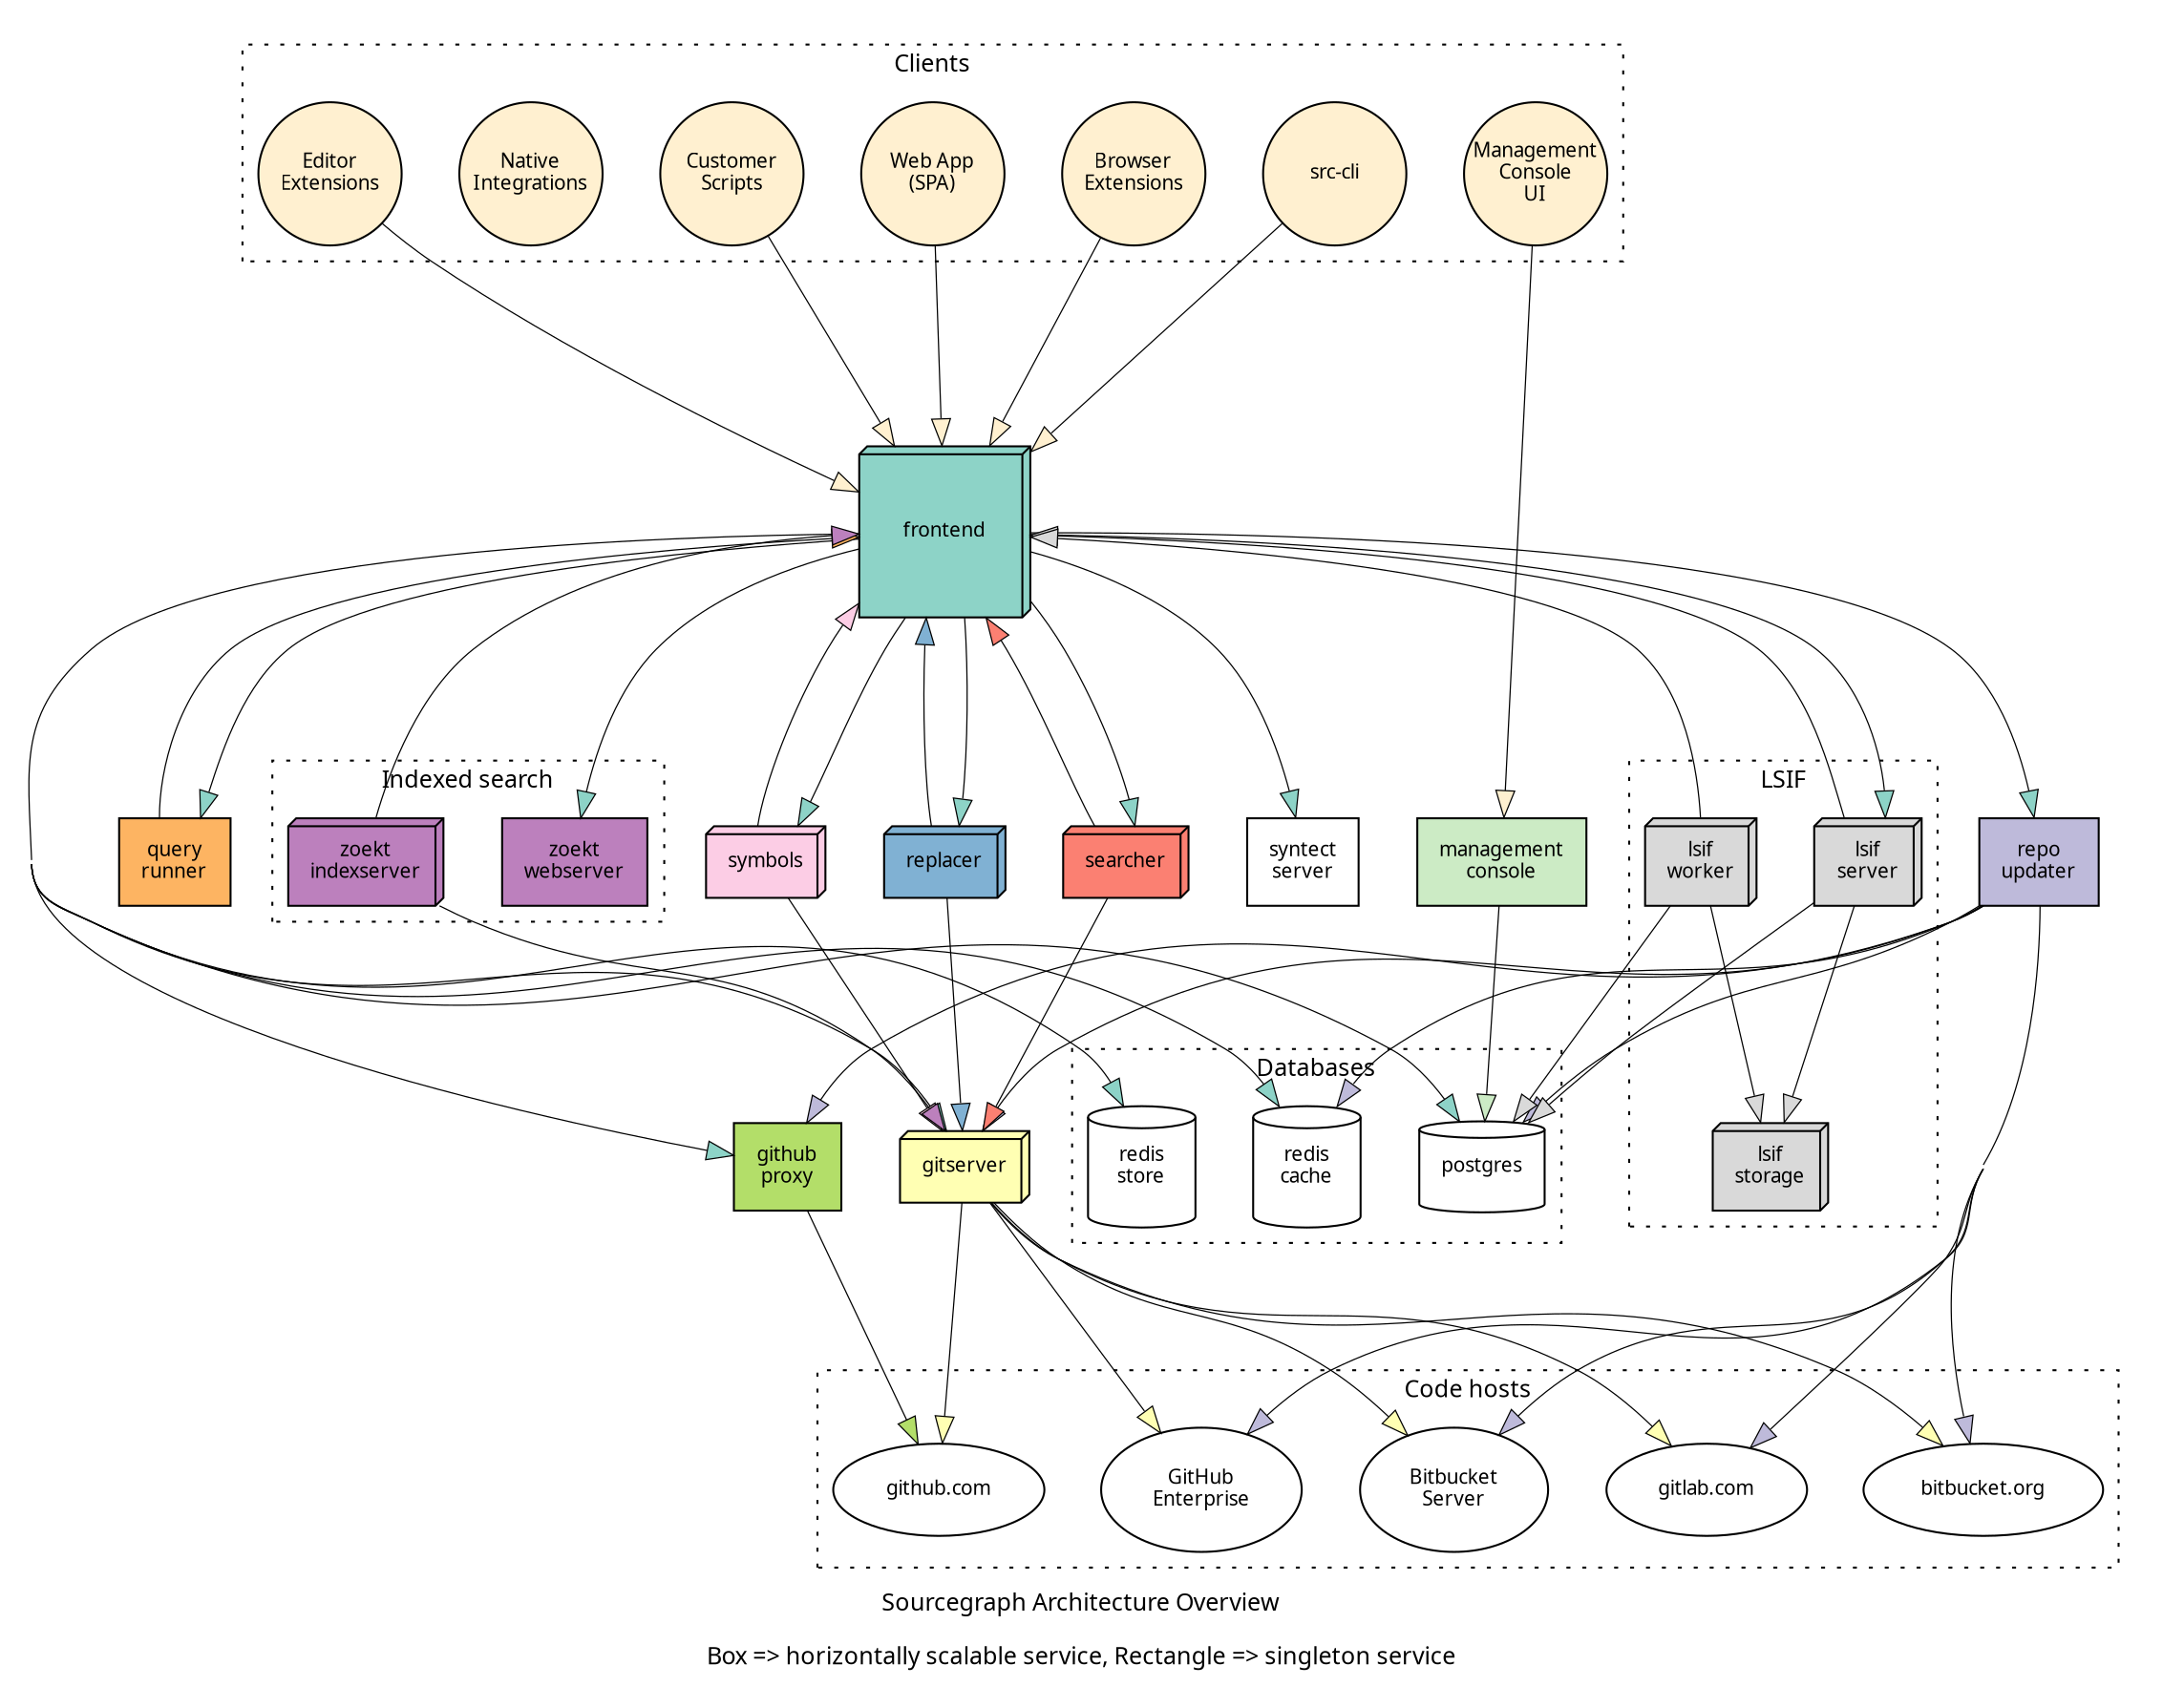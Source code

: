 digraph architecture {
    label="Sourcegraph Architecture Overview\n\nBox => horizontally scalable service, Rectangle => singleton service"
    rankdir=TD
    ratio=fill
    concentrate=true
    ranksep=1.4
    nodesep=0.4
    stylesheet="/assets/architecture.css"

    graph [
        fontname="Iosevka"
        fontsize=12
        pad=0.2
    ]

    node [
        colorscheme="set312"
        style="filled"
        fillcolor="white"
        shape="rectangle"
        fontname="Iosevka"
        fontsize=10
        margin=0.15
        target="_blank"
    ]

    edge [
        colorscheme="set312"
        penwidth=0.6
        arrowtail=invis
        arrowsize=1.35
    ]

    frontend [
        fixedsize=true
        width=1.2
        height=1.2
        shape="box3d"
        label="frontend"
        fillcolor="1"
        URL="https://github.com/sourcegraph/sourcegraph/tree/master/cmd/frontend"
    ]

    subgraph cluster_services {
        graph [style="invis"]
        rank=same
        gitserver [
            label="gitserver"
            fillcolor="2"
            shape="box3d"
            URL="https://github.com/sourcegraph/sourcegraph/tree/master/cmd/gitserver"
        ]
        repo_updater [
            label="repo\nupdater"
            fillcolor="3"
            URL="https://github.com/sourcegraph/sourcegraph/tree/master/cmd/repo-updater"
        ]
        searcher [
            label="searcher"
            fillcolor="4"
            shape="box3d"
            URL="https://github.com/sourcegraph/sourcegraph/tree/master/cmd/searcher"
        ]
        replacer [
            label="replacer"
            fillcolor="5"
            shape="box3d"
            URL="https://github.com/sourcegraph/sourcegraph/tree/master/cmd/replacer"
        ]
        query_runner [
            label="query\nrunner"
            fillcolor="6"
            URL="https://github.com/sourcegraph/sourcegraph/tree/master/cmd/query-runner"
        ]
        github_proxy [
            label="github\nproxy"
            fillcolor="7"
            URL="https://github.com/sourcegraph/sourcegraph/tree/master/cmd/github-proxy"
        ]
        syntect_server [
            label="syntect\nserver"
            URL="https://github.com/sourcegraph/syntect_server"
        ]
        management_console [
            label="management\nconsole"
            fillcolor="11"
            URL="https://github.com/sourcegraph/sourcegraph/tree/master/cmd/management-console"
        ]
        symbols [
            label="symbols"
            fillcolor="8"
            shape="box3d"
            URL="https://github.com/sourcegraph/sourcegraph/tree/master/cmd/symbols"
        ]

        subgraph cluster_lsif {
            label="LSIF"
            rank="same"
            graph [style="dotted"]
            node [
                fillcolor="9"
                shape="box3d"
            ]

            lsif_server [
                label="lsif\nserver"
                URL="https://github.com/sourcegraph/sourcegraph/tree/master/lsif/src/server"
            ]
            lsif_worker [
                label="lsif\nworker"
                URL="https://github.com/sourcegraph/sourcegraph/tree/master/lsif/src/worker"
            ]
            lsif_storage [
                label="lsif\nstorage"
                URL="https://github.com/sourcegraph/sourcegraph/tree/master/lsif/src/storage"
            ]
        }

        subgraph cluster_zoekt {
            label="Indexed search"
            rank="same"
            graph [style="dotted"]
            node [fillcolor="10"]

            zoekt_webserver [
                label="zoekt\nwebserver"
                URL="https://github.com/sourcegraph/zoekt/tree/master/cmd/zoekt-webserver"
            ]
            zoekt_indexserver [
                label="zoekt\nindexserver"
                shape="box3d"
                URL="https://github.com/sourcegraph/zoekt/tree/master/cmd/zoekt-sourcegraph-indexserver"
            ]
        }

        subgraph cluster_databases {
            label="Databases"
            rank="same"
            graph [style="dotted"]
            node [shape="cylinder"]

            redis_cache [label="redis\ncache"]
            redis_store [label="redis\nstore"]
            postgres [label="postgres"]
        }
    }

    subgraph cluster_codehosts {
        label="Code hosts"
        rank="same"
        graph [style="dotted"]
        node  [shape="oval"]

        github_dot_com [label="github.com"]
        gitlab_dot_com [label="gitlab.com"]
        bitbucket_cloud [label="bitbucket.org"]
        github_enterprise [label="GitHub\nEnterprise"]
        bitbucket_server [label="Bitbucket\nServer"]
    }

    subgraph cluster_clients {
        label="Clients"
        graph [style="dotted"]
        node [shape="circle" fixedsize="true" width="1" fillcolor="#fff0d0"]
        src_cli [label="src-cli" URL="https://github.com/sourcegraph/src-cli"]
        browser_ext [label="Browser\nExtensions" URL="https://github.com/sourcegraph/sourcegraph/tree/master/browser/"]
        web_app [label="Web App\n(SPA)" URL="https://github.com/sourcegraph/sourcegraph/tree/master/web"]
        customer_scripts [label="Customer\nScripts"]
        editor_ext [label="Editor\nExtensions"]
        native_integrations [label="Native\nIntegrations"]
        management_console_ui [label="Management\nConsole\nUI"]
    }

    frontend -> {
        gitserver
        query_runner
        searcher
        replacer
        repo_updater
        github_proxy
        zoekt_webserver
        postgres
        redis_cache
        redis_store
        syntect_server
        lsif_server
        symbols
    } [
        fillcolor="1"
    ]

    searcher -> {
        frontend,
        gitserver
    } [
        fillcolor="4"
    ]

    replacer -> {
        frontend
        gitserver
    } [
        fillcolor="5"
    ]

    management_console -> postgres [fillcolor="11"]

    query_runner -> frontend [fillcolor="6"]

    symbols -> {
        frontend
        gitserver
    } [
        fillcolor="8"
    ]

    lsif_server -> {
        frontend
        postgres
        lsif_storage
    } [
        fillcolor="9"
    ]

    lsif_worker -> {
        frontend
        postgres
        lsif_storage
    } [
        fillcolor="9"
    ]

    repo_updater -> {
        github_proxy
        github_enterprise
        gitlab_dot_com
        bitbucket_server
        bitbucket_cloud
        postgres
        gitserver
        redis_cache
    } [
        fillcolor="3"
    ]

    github_proxy -> github_dot_com [fillcolor="7"]

    gitserver -> {
        github_enterprise
        gitlab_dot_com
        github_dot_com
        bitbucket_server
        bitbucket_cloud
    } [
        fillcolor="2"
    ]

    zoekt_indexserver -> {
        frontend,
        gitserver
    } [
        fillcolor="10"
    ]

    subgraph client_edges {
        edge [fillcolor="#fff0d0"]
        browser_ext -> frontend
        web_app -> frontend
        src_cli -> frontend
        editor_ext -> frontend
        customer_scripts -> frontend
        management_console_ui -> management_console
    }
}
